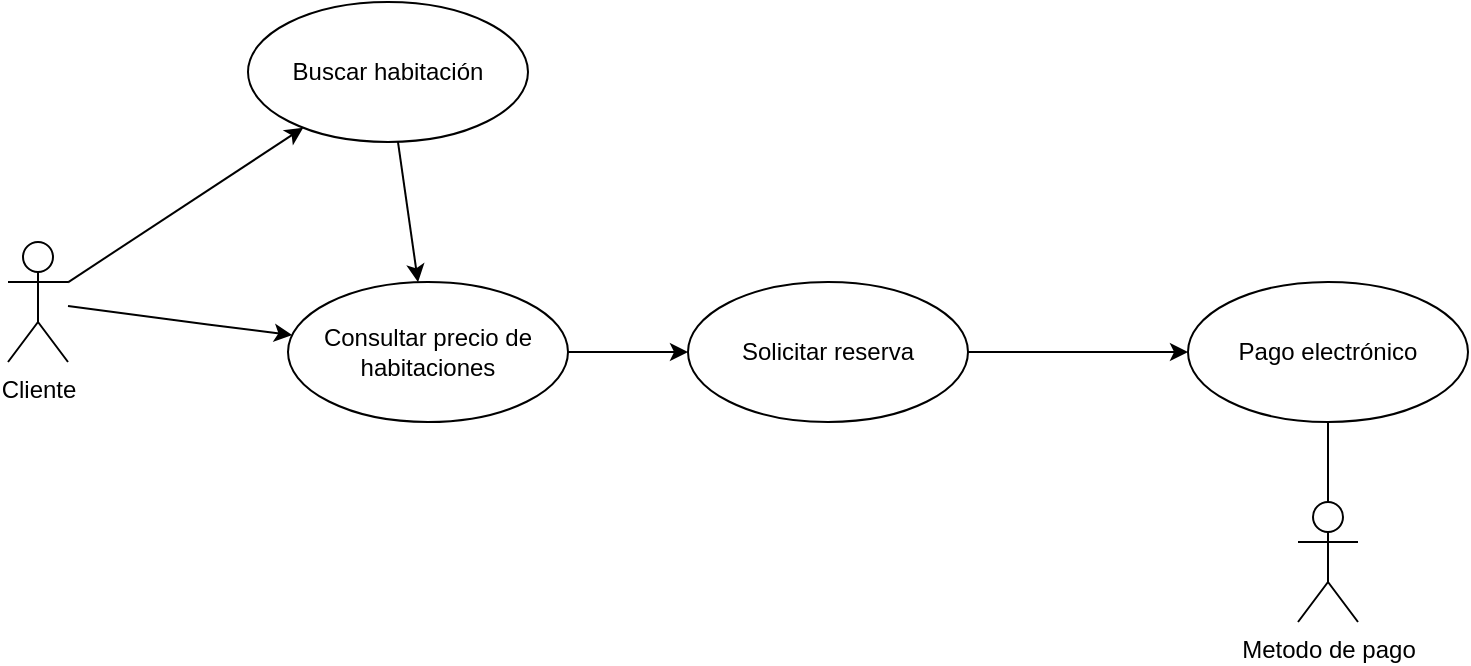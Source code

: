 <mxfile>
    <diagram id="TpJAPmC7e7kiTyyjaKpj" name="Page-1">
        <mxGraphModel dx="1130" dy="523" grid="1" gridSize="10" guides="1" tooltips="1" connect="1" arrows="1" fold="1" page="1" pageScale="1" pageWidth="850" pageHeight="1100" math="0" shadow="0">
            <root>
                <mxCell id="0"/>
                <mxCell id="1" parent="0"/>
                <mxCell id="4" style="edgeStyle=none;html=1;" parent="1" source="2" target="3" edge="1">
                    <mxGeometry relative="1" as="geometry"/>
                </mxCell>
                <mxCell id="12" style="edgeStyle=none;html=1;" parent="1" source="2" target="11" edge="1">
                    <mxGeometry relative="1" as="geometry">
                        <Array as="points">
                            <mxPoint x="100" y="200"/>
                        </Array>
                    </mxGeometry>
                </mxCell>
                <mxCell id="2" value="Cliente" style="shape=umlActor;verticalLabelPosition=bottom;verticalAlign=top;html=1;" parent="1" vertex="1">
                    <mxGeometry x="10" y="160" width="30" height="60" as="geometry"/>
                </mxCell>
                <mxCell id="19" style="edgeStyle=none;html=1;" edge="1" parent="1" source="3" target="11">
                    <mxGeometry relative="1" as="geometry"/>
                </mxCell>
                <mxCell id="3" value="Buscar habitación" style="ellipse;whiteSpace=wrap;html=1;" parent="1" vertex="1">
                    <mxGeometry x="130" y="40" width="140" height="70" as="geometry"/>
                </mxCell>
                <mxCell id="16" style="edgeStyle=none;html=1;" parent="1" source="5" target="7" edge="1">
                    <mxGeometry relative="1" as="geometry"/>
                </mxCell>
                <mxCell id="5" value="Solicitar reserva" style="ellipse;whiteSpace=wrap;html=1;" parent="1" vertex="1">
                    <mxGeometry x="350" y="180" width="140" height="70" as="geometry"/>
                </mxCell>
                <mxCell id="17" style="edgeStyle=none;html=1;" parent="1" source="7" edge="1">
                    <mxGeometry relative="1" as="geometry">
                        <mxPoint x="670" y="300" as="targetPoint"/>
                    </mxGeometry>
                </mxCell>
                <mxCell id="7" value="Pago electrónico" style="ellipse;whiteSpace=wrap;html=1;" parent="1" vertex="1">
                    <mxGeometry x="600" y="180" width="140" height="70" as="geometry"/>
                </mxCell>
                <mxCell id="13" style="edgeStyle=none;html=1;" parent="1" source="11" target="5" edge="1">
                    <mxGeometry relative="1" as="geometry"/>
                </mxCell>
                <mxCell id="11" value="Consultar precio de habitaciones" style="ellipse;whiteSpace=wrap;html=1;" parent="1" vertex="1">
                    <mxGeometry x="150" y="180" width="140" height="70" as="geometry"/>
                </mxCell>
                <mxCell id="18" value="Metodo de pago" style="shape=umlActor;verticalLabelPosition=bottom;verticalAlign=top;html=1;" parent="1" vertex="1">
                    <mxGeometry x="655" y="290" width="30" height="60" as="geometry"/>
                </mxCell>
            </root>
        </mxGraphModel>
    </diagram>
</mxfile>